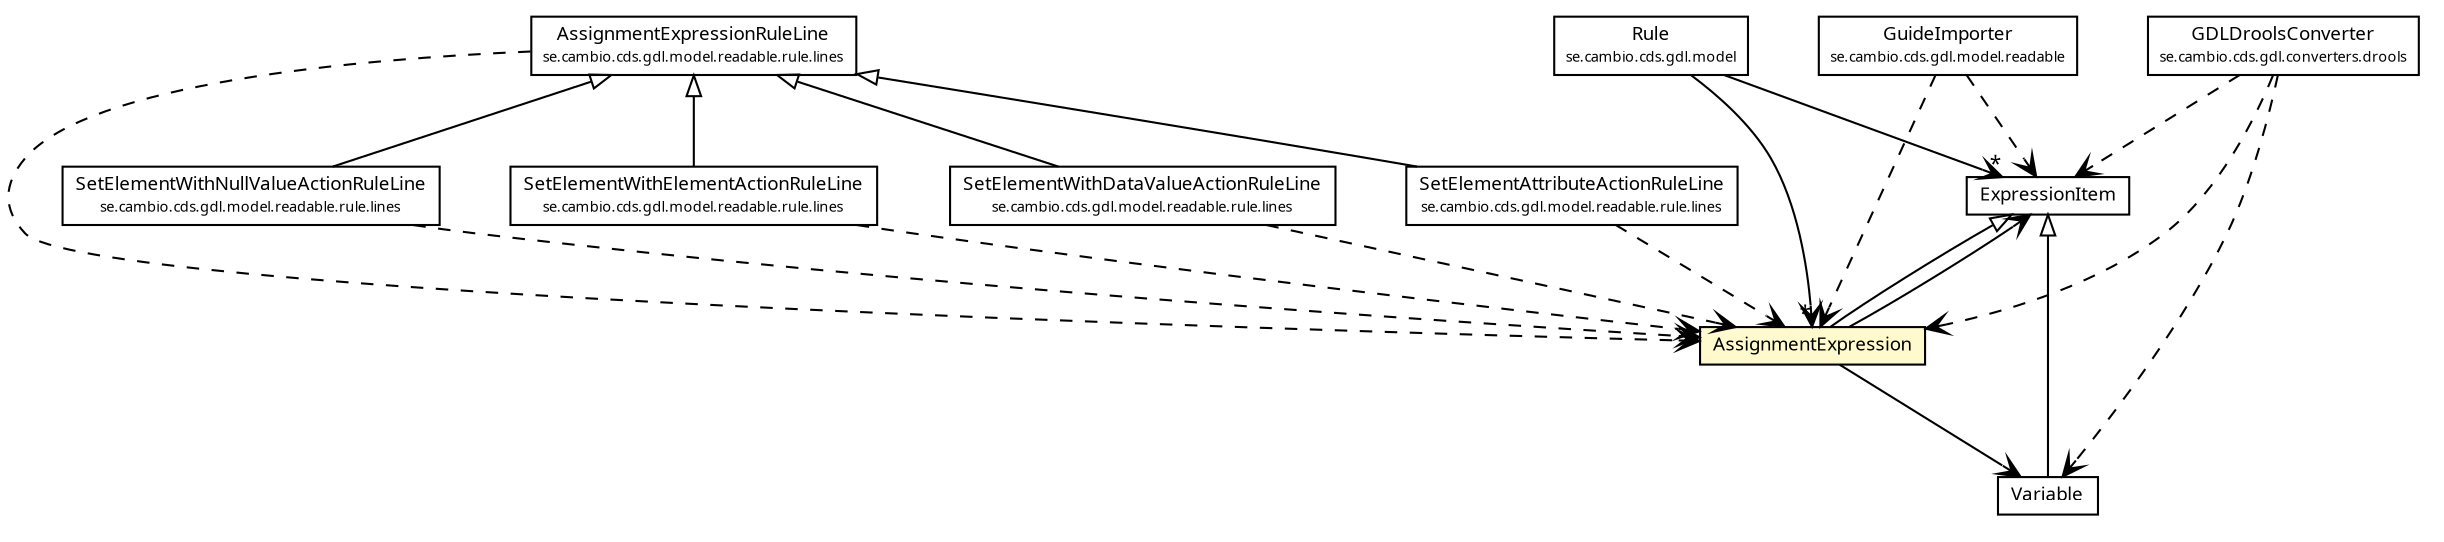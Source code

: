 #!/usr/local/bin/dot
#
# Class diagram 
# Generated by UMLGraph version R5_6 (http://www.umlgraph.org/)
#

digraph G {
	edge [fontname="Trebuchet MS",fontsize=10,labelfontname="Trebuchet MS",labelfontsize=10];
	node [fontname="Trebuchet MS",fontsize=10,shape=plaintext];
	nodesep=0.25;
	ranksep=0.5;
	// se.cambio.cds.gdl.model.Rule
	c88151 [label=<<table title="se.cambio.cds.gdl.model.Rule" border="0" cellborder="1" cellspacing="0" cellpadding="2" port="p" href="../Rule.html">
		<tr><td><table border="0" cellspacing="0" cellpadding="1">
<tr><td align="center" balign="center"><font face="Trebuchet MS"> Rule </font></td></tr>
<tr><td align="center" balign="center"><font face="Trebuchet MS" point-size="7.0"> se.cambio.cds.gdl.model </font></td></tr>
		</table></td></tr>
		</table>>, URL="../Rule.html", fontname="Trebuchet MS", fontcolor="black", fontsize=9.0];
	// se.cambio.cds.gdl.model.expression.Variable
	c88163 [label=<<table title="se.cambio.cds.gdl.model.expression.Variable" border="0" cellborder="1" cellspacing="0" cellpadding="2" port="p" href="./Variable.html">
		<tr><td><table border="0" cellspacing="0" cellpadding="1">
<tr><td align="center" balign="center"><font face="Trebuchet MS"> Variable </font></td></tr>
		</table></td></tr>
		</table>>, URL="./Variable.html", fontname="Trebuchet MS", fontcolor="black", fontsize=9.0];
	// se.cambio.cds.gdl.model.expression.ExpressionItem
	c88170 [label=<<table title="se.cambio.cds.gdl.model.expression.ExpressionItem" border="0" cellborder="1" cellspacing="0" cellpadding="2" port="p" href="./ExpressionItem.html">
		<tr><td><table border="0" cellspacing="0" cellpadding="1">
<tr><td align="center" balign="center"><font face="Trebuchet MS"> ExpressionItem </font></td></tr>
		</table></td></tr>
		</table>>, URL="./ExpressionItem.html", fontname="Trebuchet MS", fontcolor="black", fontsize=9.0];
	// se.cambio.cds.gdl.model.expression.AssignmentExpression
	c88176 [label=<<table title="se.cambio.cds.gdl.model.expression.AssignmentExpression" border="0" cellborder="1" cellspacing="0" cellpadding="2" port="p" bgcolor="lemonChiffon" href="./AssignmentExpression.html">
		<tr><td><table border="0" cellspacing="0" cellpadding="1">
<tr><td align="center" balign="center"><font face="Trebuchet MS"> AssignmentExpression </font></td></tr>
		</table></td></tr>
		</table>>, URL="./AssignmentExpression.html", fontname="Trebuchet MS", fontcolor="black", fontsize=9.0];
	// se.cambio.cds.gdl.model.readable.GuideImporter
	c88345 [label=<<table title="se.cambio.cds.gdl.model.readable.GuideImporter" border="0" cellborder="1" cellspacing="0" cellpadding="2" port="p" href="../readable/GuideImporter.html">
		<tr><td><table border="0" cellspacing="0" cellpadding="1">
<tr><td align="center" balign="center"><font face="Trebuchet MS"> GuideImporter </font></td></tr>
<tr><td align="center" balign="center"><font face="Trebuchet MS" point-size="7.0"> se.cambio.cds.gdl.model.readable </font></td></tr>
		</table></td></tr>
		</table>>, URL="../readable/GuideImporter.html", fontname="Trebuchet MS", fontcolor="black", fontsize=9.0];
	// se.cambio.cds.gdl.model.readable.rule.lines.SetElementWithNullValueActionRuleLine
	c88348 [label=<<table title="se.cambio.cds.gdl.model.readable.rule.lines.SetElementWithNullValueActionRuleLine" border="0" cellborder="1" cellspacing="0" cellpadding="2" port="p" href="../readable/rule/lines/SetElementWithNullValueActionRuleLine.html">
		<tr><td><table border="0" cellspacing="0" cellpadding="1">
<tr><td align="center" balign="center"><font face="Trebuchet MS"> SetElementWithNullValueActionRuleLine </font></td></tr>
<tr><td align="center" balign="center"><font face="Trebuchet MS" point-size="7.0"> se.cambio.cds.gdl.model.readable.rule.lines </font></td></tr>
		</table></td></tr>
		</table>>, URL="../readable/rule/lines/SetElementWithNullValueActionRuleLine.html", fontname="Trebuchet MS", fontcolor="black", fontsize=9.0];
	// se.cambio.cds.gdl.model.readable.rule.lines.SetElementWithElementActionRuleLine
	c88349 [label=<<table title="se.cambio.cds.gdl.model.readable.rule.lines.SetElementWithElementActionRuleLine" border="0" cellborder="1" cellspacing="0" cellpadding="2" port="p" href="../readable/rule/lines/SetElementWithElementActionRuleLine.html">
		<tr><td><table border="0" cellspacing="0" cellpadding="1">
<tr><td align="center" balign="center"><font face="Trebuchet MS"> SetElementWithElementActionRuleLine </font></td></tr>
<tr><td align="center" balign="center"><font face="Trebuchet MS" point-size="7.0"> se.cambio.cds.gdl.model.readable.rule.lines </font></td></tr>
		</table></td></tr>
		</table>>, URL="../readable/rule/lines/SetElementWithElementActionRuleLine.html", fontname="Trebuchet MS", fontcolor="black", fontsize=9.0];
	// se.cambio.cds.gdl.model.readable.rule.lines.SetElementWithDataValueActionRuleLine
	c88350 [label=<<table title="se.cambio.cds.gdl.model.readable.rule.lines.SetElementWithDataValueActionRuleLine" border="0" cellborder="1" cellspacing="0" cellpadding="2" port="p" href="../readable/rule/lines/SetElementWithDataValueActionRuleLine.html">
		<tr><td><table border="0" cellspacing="0" cellpadding="1">
<tr><td align="center" balign="center"><font face="Trebuchet MS"> SetElementWithDataValueActionRuleLine </font></td></tr>
<tr><td align="center" balign="center"><font face="Trebuchet MS" point-size="7.0"> se.cambio.cds.gdl.model.readable.rule.lines </font></td></tr>
		</table></td></tr>
		</table>>, URL="../readable/rule/lines/SetElementWithDataValueActionRuleLine.html", fontname="Trebuchet MS", fontcolor="black", fontsize=9.0];
	// se.cambio.cds.gdl.model.readable.rule.lines.SetElementAttributeActionRuleLine
	c88351 [label=<<table title="se.cambio.cds.gdl.model.readable.rule.lines.SetElementAttributeActionRuleLine" border="0" cellborder="1" cellspacing="0" cellpadding="2" port="p" href="../readable/rule/lines/SetElementAttributeActionRuleLine.html">
		<tr><td><table border="0" cellspacing="0" cellpadding="1">
<tr><td align="center" balign="center"><font face="Trebuchet MS"> SetElementAttributeActionRuleLine </font></td></tr>
<tr><td align="center" balign="center"><font face="Trebuchet MS" point-size="7.0"> se.cambio.cds.gdl.model.readable.rule.lines </font></td></tr>
		</table></td></tr>
		</table>>, URL="../readable/rule/lines/SetElementAttributeActionRuleLine.html", fontname="Trebuchet MS", fontcolor="black", fontsize=9.0];
	// se.cambio.cds.gdl.model.readable.rule.lines.AssignmentExpressionRuleLine
	c88363 [label=<<table title="se.cambio.cds.gdl.model.readable.rule.lines.AssignmentExpressionRuleLine" border="0" cellborder="1" cellspacing="0" cellpadding="2" port="p" href="../readable/rule/lines/AssignmentExpressionRuleLine.html">
		<tr><td><table border="0" cellspacing="0" cellpadding="1">
<tr><td align="center" balign="center"><font face="Trebuchet MS"> AssignmentExpressionRuleLine </font></td></tr>
<tr><td align="center" balign="center"><font face="Trebuchet MS" point-size="7.0"> se.cambio.cds.gdl.model.readable.rule.lines </font></td></tr>
		</table></td></tr>
		</table>>, URL="../readable/rule/lines/AssignmentExpressionRuleLine.html", fontname="Trebuchet MS", fontcolor="black", fontsize=9.0];
	// se.cambio.cds.gdl.converters.drools.GDLDroolsConverter
	c88509 [label=<<table title="se.cambio.cds.gdl.converters.drools.GDLDroolsConverter" border="0" cellborder="1" cellspacing="0" cellpadding="2" port="p" href="../../converters/drools/GDLDroolsConverter.html">
		<tr><td><table border="0" cellspacing="0" cellpadding="1">
<tr><td align="center" balign="center"><font face="Trebuchet MS"> GDLDroolsConverter </font></td></tr>
<tr><td align="center" balign="center"><font face="Trebuchet MS" point-size="7.0"> se.cambio.cds.gdl.converters.drools </font></td></tr>
		</table></td></tr>
		</table>>, URL="../../converters/drools/GDLDroolsConverter.html", fontname="Trebuchet MS", fontcolor="black", fontsize=9.0];
	//se.cambio.cds.gdl.model.expression.Variable extends se.cambio.cds.gdl.model.expression.ExpressionItem
	c88170:p -> c88163:p [dir=back,arrowtail=empty];
	//se.cambio.cds.gdl.model.expression.AssignmentExpression extends se.cambio.cds.gdl.model.expression.ExpressionItem
	c88170:p -> c88176:p [dir=back,arrowtail=empty];
	//se.cambio.cds.gdl.model.readable.rule.lines.SetElementWithNullValueActionRuleLine extends se.cambio.cds.gdl.model.readable.rule.lines.AssignmentExpressionRuleLine
	c88363:p -> c88348:p [dir=back,arrowtail=empty];
	//se.cambio.cds.gdl.model.readable.rule.lines.SetElementWithElementActionRuleLine extends se.cambio.cds.gdl.model.readable.rule.lines.AssignmentExpressionRuleLine
	c88363:p -> c88349:p [dir=back,arrowtail=empty];
	//se.cambio.cds.gdl.model.readable.rule.lines.SetElementWithDataValueActionRuleLine extends se.cambio.cds.gdl.model.readable.rule.lines.AssignmentExpressionRuleLine
	c88363:p -> c88350:p [dir=back,arrowtail=empty];
	//se.cambio.cds.gdl.model.readable.rule.lines.SetElementAttributeActionRuleLine extends se.cambio.cds.gdl.model.readable.rule.lines.AssignmentExpressionRuleLine
	c88363:p -> c88351:p [dir=back,arrowtail=empty];
	// se.cambio.cds.gdl.model.Rule NAVASSOC se.cambio.cds.gdl.model.expression.ExpressionItem
	c88151:p -> c88170:p [taillabel="", label="", headlabel="*", fontname="Trebuchet MS", fontcolor="black", fontsize=10.0, color="black", arrowhead=open];
	// se.cambio.cds.gdl.model.Rule NAVASSOC se.cambio.cds.gdl.model.expression.AssignmentExpression
	c88151:p -> c88176:p [taillabel="", label="", headlabel="*", fontname="Trebuchet MS", fontcolor="black", fontsize=10.0, color="black", arrowhead=open];
	// se.cambio.cds.gdl.model.expression.AssignmentExpression NAVASSOC se.cambio.cds.gdl.model.expression.Variable
	c88176:p -> c88163:p [taillabel="", label="", headlabel="", fontname="Trebuchet MS", fontcolor="black", fontsize=10.0, color="black", arrowhead=open];
	// se.cambio.cds.gdl.model.expression.AssignmentExpression NAVASSOC se.cambio.cds.gdl.model.expression.ExpressionItem
	c88176:p -> c88170:p [taillabel="", label="", headlabel="", fontname="Trebuchet MS", fontcolor="black", fontsize=10.0, color="black", arrowhead=open];
	// se.cambio.cds.gdl.model.readable.GuideImporter DEPEND se.cambio.cds.gdl.model.expression.ExpressionItem
	c88345:p -> c88170:p [taillabel="", label="", headlabel="", fontname="Trebuchet MS", fontcolor="black", fontsize=10.0, color="black", arrowhead=open, style=dashed];
	// se.cambio.cds.gdl.model.readable.GuideImporter DEPEND se.cambio.cds.gdl.model.expression.AssignmentExpression
	c88345:p -> c88176:p [taillabel="", label="", headlabel="", fontname="Trebuchet MS", fontcolor="black", fontsize=10.0, color="black", arrowhead=open, style=dashed];
	// se.cambio.cds.gdl.model.readable.rule.lines.SetElementWithNullValueActionRuleLine DEPEND se.cambio.cds.gdl.model.expression.AssignmentExpression
	c88348:p -> c88176:p [taillabel="", label="", headlabel="", fontname="Trebuchet MS", fontcolor="black", fontsize=10.0, color="black", arrowhead=open, style=dashed];
	// se.cambio.cds.gdl.model.readable.rule.lines.SetElementWithElementActionRuleLine DEPEND se.cambio.cds.gdl.model.expression.AssignmentExpression
	c88349:p -> c88176:p [taillabel="", label="", headlabel="", fontname="Trebuchet MS", fontcolor="black", fontsize=10.0, color="black", arrowhead=open, style=dashed];
	// se.cambio.cds.gdl.model.readable.rule.lines.SetElementWithDataValueActionRuleLine DEPEND se.cambio.cds.gdl.model.expression.AssignmentExpression
	c88350:p -> c88176:p [taillabel="", label="", headlabel="", fontname="Trebuchet MS", fontcolor="black", fontsize=10.0, color="black", arrowhead=open, style=dashed];
	// se.cambio.cds.gdl.model.readable.rule.lines.SetElementAttributeActionRuleLine DEPEND se.cambio.cds.gdl.model.expression.AssignmentExpression
	c88351:p -> c88176:p [taillabel="", label="", headlabel="", fontname="Trebuchet MS", fontcolor="black", fontsize=10.0, color="black", arrowhead=open, style=dashed];
	// se.cambio.cds.gdl.model.readable.rule.lines.AssignmentExpressionRuleLine DEPEND se.cambio.cds.gdl.model.expression.AssignmentExpression
	c88363:p -> c88176:p [taillabel="", label="", headlabel="", fontname="Trebuchet MS", fontcolor="black", fontsize=10.0, color="black", arrowhead=open, style=dashed];
	// se.cambio.cds.gdl.converters.drools.GDLDroolsConverter DEPEND se.cambio.cds.gdl.model.expression.Variable
	c88509:p -> c88163:p [taillabel="", label="", headlabel="", fontname="Trebuchet MS", fontcolor="black", fontsize=10.0, color="black", arrowhead=open, style=dashed];
	// se.cambio.cds.gdl.converters.drools.GDLDroolsConverter DEPEND se.cambio.cds.gdl.model.expression.ExpressionItem
	c88509:p -> c88170:p [taillabel="", label="", headlabel="", fontname="Trebuchet MS", fontcolor="black", fontsize=10.0, color="black", arrowhead=open, style=dashed];
	// se.cambio.cds.gdl.converters.drools.GDLDroolsConverter DEPEND se.cambio.cds.gdl.model.expression.AssignmentExpression
	c88509:p -> c88176:p [taillabel="", label="", headlabel="", fontname="Trebuchet MS", fontcolor="black", fontsize=10.0, color="black", arrowhead=open, style=dashed];
}

